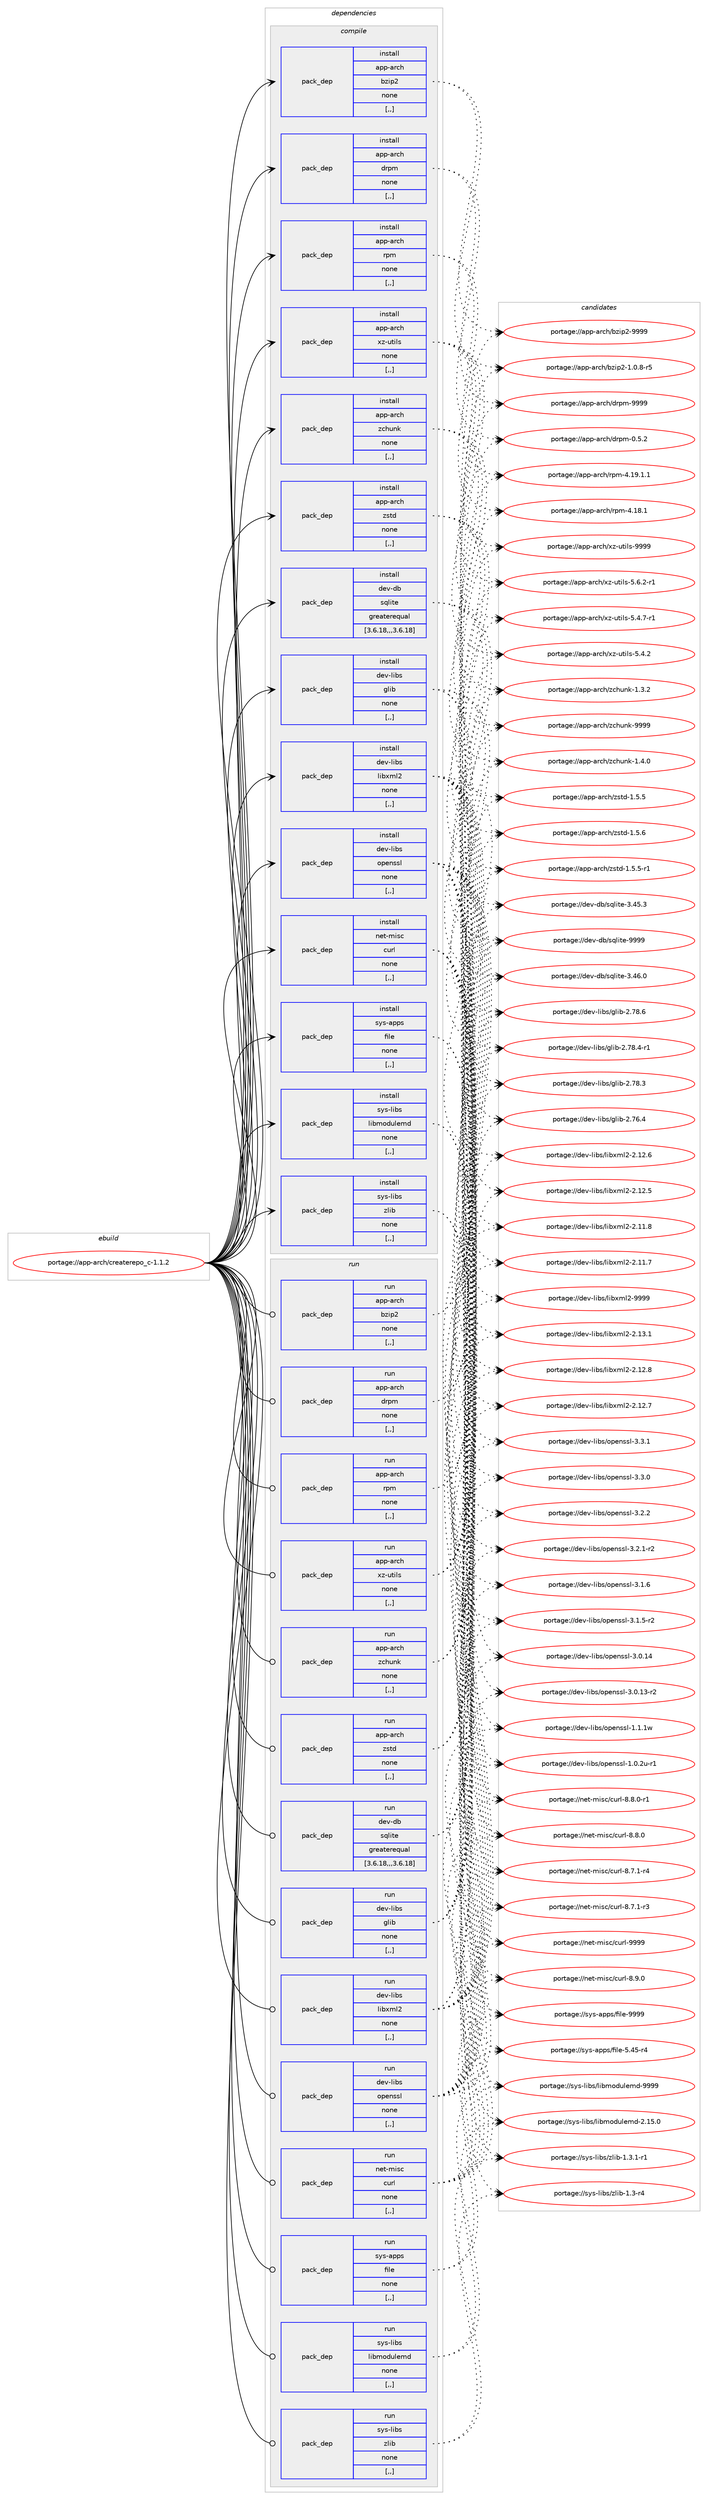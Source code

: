 digraph prolog {

# *************
# Graph options
# *************

newrank=true;
concentrate=true;
compound=true;
graph [rankdir=LR,fontname=Helvetica,fontsize=10,ranksep=1.5];#, ranksep=2.5, nodesep=0.2];
edge  [arrowhead=vee];
node  [fontname=Helvetica,fontsize=10];

# **********
# The ebuild
# **********

subgraph cluster_leftcol {
color=gray;
label=<<i>ebuild</i>>;
id [label="portage://app-arch/createrepo_c-1.1.2", color=red, width=4, href="../app-arch/createrepo_c-1.1.2.svg"];
}

# ****************
# The dependencies
# ****************

subgraph cluster_midcol {
color=gray;
label=<<i>dependencies</i>>;
subgraph cluster_compile {
fillcolor="#eeeeee";
style=filled;
label=<<i>compile</i>>;
subgraph pack4810 {
dependency6591 [label=<<TABLE BORDER="0" CELLBORDER="1" CELLSPACING="0" CELLPADDING="4" WIDTH="220"><TR><TD ROWSPAN="6" CELLPADDING="30">pack_dep</TD></TR><TR><TD WIDTH="110">install</TD></TR><TR><TD>app-arch</TD></TR><TR><TD>bzip2</TD></TR><TR><TD>none</TD></TR><TR><TD>[,,]</TD></TR></TABLE>>, shape=none, color=blue];
}
id:e -> dependency6591:w [weight=20,style="solid",arrowhead="vee"];
subgraph pack4811 {
dependency6592 [label=<<TABLE BORDER="0" CELLBORDER="1" CELLSPACING="0" CELLPADDING="4" WIDTH="220"><TR><TD ROWSPAN="6" CELLPADDING="30">pack_dep</TD></TR><TR><TD WIDTH="110">install</TD></TR><TR><TD>app-arch</TD></TR><TR><TD>drpm</TD></TR><TR><TD>none</TD></TR><TR><TD>[,,]</TD></TR></TABLE>>, shape=none, color=blue];
}
id:e -> dependency6592:w [weight=20,style="solid",arrowhead="vee"];
subgraph pack4812 {
dependency6593 [label=<<TABLE BORDER="0" CELLBORDER="1" CELLSPACING="0" CELLPADDING="4" WIDTH="220"><TR><TD ROWSPAN="6" CELLPADDING="30">pack_dep</TD></TR><TR><TD WIDTH="110">install</TD></TR><TR><TD>app-arch</TD></TR><TR><TD>rpm</TD></TR><TR><TD>none</TD></TR><TR><TD>[,,]</TD></TR></TABLE>>, shape=none, color=blue];
}
id:e -> dependency6593:w [weight=20,style="solid",arrowhead="vee"];
subgraph pack4813 {
dependency6594 [label=<<TABLE BORDER="0" CELLBORDER="1" CELLSPACING="0" CELLPADDING="4" WIDTH="220"><TR><TD ROWSPAN="6" CELLPADDING="30">pack_dep</TD></TR><TR><TD WIDTH="110">install</TD></TR><TR><TD>app-arch</TD></TR><TR><TD>xz-utils</TD></TR><TR><TD>none</TD></TR><TR><TD>[,,]</TD></TR></TABLE>>, shape=none, color=blue];
}
id:e -> dependency6594:w [weight=20,style="solid",arrowhead="vee"];
subgraph pack4814 {
dependency6595 [label=<<TABLE BORDER="0" CELLBORDER="1" CELLSPACING="0" CELLPADDING="4" WIDTH="220"><TR><TD ROWSPAN="6" CELLPADDING="30">pack_dep</TD></TR><TR><TD WIDTH="110">install</TD></TR><TR><TD>app-arch</TD></TR><TR><TD>zchunk</TD></TR><TR><TD>none</TD></TR><TR><TD>[,,]</TD></TR></TABLE>>, shape=none, color=blue];
}
id:e -> dependency6595:w [weight=20,style="solid",arrowhead="vee"];
subgraph pack4815 {
dependency6596 [label=<<TABLE BORDER="0" CELLBORDER="1" CELLSPACING="0" CELLPADDING="4" WIDTH="220"><TR><TD ROWSPAN="6" CELLPADDING="30">pack_dep</TD></TR><TR><TD WIDTH="110">install</TD></TR><TR><TD>app-arch</TD></TR><TR><TD>zstd</TD></TR><TR><TD>none</TD></TR><TR><TD>[,,]</TD></TR></TABLE>>, shape=none, color=blue];
}
id:e -> dependency6596:w [weight=20,style="solid",arrowhead="vee"];
subgraph pack4816 {
dependency6597 [label=<<TABLE BORDER="0" CELLBORDER="1" CELLSPACING="0" CELLPADDING="4" WIDTH="220"><TR><TD ROWSPAN="6" CELLPADDING="30">pack_dep</TD></TR><TR><TD WIDTH="110">install</TD></TR><TR><TD>dev-db</TD></TR><TR><TD>sqlite</TD></TR><TR><TD>greaterequal</TD></TR><TR><TD>[3.6.18,,,3.6.18]</TD></TR></TABLE>>, shape=none, color=blue];
}
id:e -> dependency6597:w [weight=20,style="solid",arrowhead="vee"];
subgraph pack4817 {
dependency6598 [label=<<TABLE BORDER="0" CELLBORDER="1" CELLSPACING="0" CELLPADDING="4" WIDTH="220"><TR><TD ROWSPAN="6" CELLPADDING="30">pack_dep</TD></TR><TR><TD WIDTH="110">install</TD></TR><TR><TD>dev-libs</TD></TR><TR><TD>glib</TD></TR><TR><TD>none</TD></TR><TR><TD>[,,]</TD></TR></TABLE>>, shape=none, color=blue];
}
id:e -> dependency6598:w [weight=20,style="solid",arrowhead="vee"];
subgraph pack4818 {
dependency6599 [label=<<TABLE BORDER="0" CELLBORDER="1" CELLSPACING="0" CELLPADDING="4" WIDTH="220"><TR><TD ROWSPAN="6" CELLPADDING="30">pack_dep</TD></TR><TR><TD WIDTH="110">install</TD></TR><TR><TD>dev-libs</TD></TR><TR><TD>libxml2</TD></TR><TR><TD>none</TD></TR><TR><TD>[,,]</TD></TR></TABLE>>, shape=none, color=blue];
}
id:e -> dependency6599:w [weight=20,style="solid",arrowhead="vee"];
subgraph pack4819 {
dependency6600 [label=<<TABLE BORDER="0" CELLBORDER="1" CELLSPACING="0" CELLPADDING="4" WIDTH="220"><TR><TD ROWSPAN="6" CELLPADDING="30">pack_dep</TD></TR><TR><TD WIDTH="110">install</TD></TR><TR><TD>dev-libs</TD></TR><TR><TD>openssl</TD></TR><TR><TD>none</TD></TR><TR><TD>[,,]</TD></TR></TABLE>>, shape=none, color=blue];
}
id:e -> dependency6600:w [weight=20,style="solid",arrowhead="vee"];
subgraph pack4820 {
dependency6601 [label=<<TABLE BORDER="0" CELLBORDER="1" CELLSPACING="0" CELLPADDING="4" WIDTH="220"><TR><TD ROWSPAN="6" CELLPADDING="30">pack_dep</TD></TR><TR><TD WIDTH="110">install</TD></TR><TR><TD>net-misc</TD></TR><TR><TD>curl</TD></TR><TR><TD>none</TD></TR><TR><TD>[,,]</TD></TR></TABLE>>, shape=none, color=blue];
}
id:e -> dependency6601:w [weight=20,style="solid",arrowhead="vee"];
subgraph pack4821 {
dependency6602 [label=<<TABLE BORDER="0" CELLBORDER="1" CELLSPACING="0" CELLPADDING="4" WIDTH="220"><TR><TD ROWSPAN="6" CELLPADDING="30">pack_dep</TD></TR><TR><TD WIDTH="110">install</TD></TR><TR><TD>sys-apps</TD></TR><TR><TD>file</TD></TR><TR><TD>none</TD></TR><TR><TD>[,,]</TD></TR></TABLE>>, shape=none, color=blue];
}
id:e -> dependency6602:w [weight=20,style="solid",arrowhead="vee"];
subgraph pack4822 {
dependency6603 [label=<<TABLE BORDER="0" CELLBORDER="1" CELLSPACING="0" CELLPADDING="4" WIDTH="220"><TR><TD ROWSPAN="6" CELLPADDING="30">pack_dep</TD></TR><TR><TD WIDTH="110">install</TD></TR><TR><TD>sys-libs</TD></TR><TR><TD>libmodulemd</TD></TR><TR><TD>none</TD></TR><TR><TD>[,,]</TD></TR></TABLE>>, shape=none, color=blue];
}
id:e -> dependency6603:w [weight=20,style="solid",arrowhead="vee"];
subgraph pack4823 {
dependency6604 [label=<<TABLE BORDER="0" CELLBORDER="1" CELLSPACING="0" CELLPADDING="4" WIDTH="220"><TR><TD ROWSPAN="6" CELLPADDING="30">pack_dep</TD></TR><TR><TD WIDTH="110">install</TD></TR><TR><TD>sys-libs</TD></TR><TR><TD>zlib</TD></TR><TR><TD>none</TD></TR><TR><TD>[,,]</TD></TR></TABLE>>, shape=none, color=blue];
}
id:e -> dependency6604:w [weight=20,style="solid",arrowhead="vee"];
}
subgraph cluster_compileandrun {
fillcolor="#eeeeee";
style=filled;
label=<<i>compile and run</i>>;
}
subgraph cluster_run {
fillcolor="#eeeeee";
style=filled;
label=<<i>run</i>>;
subgraph pack4824 {
dependency6605 [label=<<TABLE BORDER="0" CELLBORDER="1" CELLSPACING="0" CELLPADDING="4" WIDTH="220"><TR><TD ROWSPAN="6" CELLPADDING="30">pack_dep</TD></TR><TR><TD WIDTH="110">run</TD></TR><TR><TD>app-arch</TD></TR><TR><TD>bzip2</TD></TR><TR><TD>none</TD></TR><TR><TD>[,,]</TD></TR></TABLE>>, shape=none, color=blue];
}
id:e -> dependency6605:w [weight=20,style="solid",arrowhead="odot"];
subgraph pack4825 {
dependency6606 [label=<<TABLE BORDER="0" CELLBORDER="1" CELLSPACING="0" CELLPADDING="4" WIDTH="220"><TR><TD ROWSPAN="6" CELLPADDING="30">pack_dep</TD></TR><TR><TD WIDTH="110">run</TD></TR><TR><TD>app-arch</TD></TR><TR><TD>drpm</TD></TR><TR><TD>none</TD></TR><TR><TD>[,,]</TD></TR></TABLE>>, shape=none, color=blue];
}
id:e -> dependency6606:w [weight=20,style="solid",arrowhead="odot"];
subgraph pack4826 {
dependency6607 [label=<<TABLE BORDER="0" CELLBORDER="1" CELLSPACING="0" CELLPADDING="4" WIDTH="220"><TR><TD ROWSPAN="6" CELLPADDING="30">pack_dep</TD></TR><TR><TD WIDTH="110">run</TD></TR><TR><TD>app-arch</TD></TR><TR><TD>rpm</TD></TR><TR><TD>none</TD></TR><TR><TD>[,,]</TD></TR></TABLE>>, shape=none, color=blue];
}
id:e -> dependency6607:w [weight=20,style="solid",arrowhead="odot"];
subgraph pack4827 {
dependency6608 [label=<<TABLE BORDER="0" CELLBORDER="1" CELLSPACING="0" CELLPADDING="4" WIDTH="220"><TR><TD ROWSPAN="6" CELLPADDING="30">pack_dep</TD></TR><TR><TD WIDTH="110">run</TD></TR><TR><TD>app-arch</TD></TR><TR><TD>xz-utils</TD></TR><TR><TD>none</TD></TR><TR><TD>[,,]</TD></TR></TABLE>>, shape=none, color=blue];
}
id:e -> dependency6608:w [weight=20,style="solid",arrowhead="odot"];
subgraph pack4828 {
dependency6609 [label=<<TABLE BORDER="0" CELLBORDER="1" CELLSPACING="0" CELLPADDING="4" WIDTH="220"><TR><TD ROWSPAN="6" CELLPADDING="30">pack_dep</TD></TR><TR><TD WIDTH="110">run</TD></TR><TR><TD>app-arch</TD></TR><TR><TD>zchunk</TD></TR><TR><TD>none</TD></TR><TR><TD>[,,]</TD></TR></TABLE>>, shape=none, color=blue];
}
id:e -> dependency6609:w [weight=20,style="solid",arrowhead="odot"];
subgraph pack4829 {
dependency6610 [label=<<TABLE BORDER="0" CELLBORDER="1" CELLSPACING="0" CELLPADDING="4" WIDTH="220"><TR><TD ROWSPAN="6" CELLPADDING="30">pack_dep</TD></TR><TR><TD WIDTH="110">run</TD></TR><TR><TD>app-arch</TD></TR><TR><TD>zstd</TD></TR><TR><TD>none</TD></TR><TR><TD>[,,]</TD></TR></TABLE>>, shape=none, color=blue];
}
id:e -> dependency6610:w [weight=20,style="solid",arrowhead="odot"];
subgraph pack4830 {
dependency6611 [label=<<TABLE BORDER="0" CELLBORDER="1" CELLSPACING="0" CELLPADDING="4" WIDTH="220"><TR><TD ROWSPAN="6" CELLPADDING="30">pack_dep</TD></TR><TR><TD WIDTH="110">run</TD></TR><TR><TD>dev-db</TD></TR><TR><TD>sqlite</TD></TR><TR><TD>greaterequal</TD></TR><TR><TD>[3.6.18,,,3.6.18]</TD></TR></TABLE>>, shape=none, color=blue];
}
id:e -> dependency6611:w [weight=20,style="solid",arrowhead="odot"];
subgraph pack4831 {
dependency6612 [label=<<TABLE BORDER="0" CELLBORDER="1" CELLSPACING="0" CELLPADDING="4" WIDTH="220"><TR><TD ROWSPAN="6" CELLPADDING="30">pack_dep</TD></TR><TR><TD WIDTH="110">run</TD></TR><TR><TD>dev-libs</TD></TR><TR><TD>glib</TD></TR><TR><TD>none</TD></TR><TR><TD>[,,]</TD></TR></TABLE>>, shape=none, color=blue];
}
id:e -> dependency6612:w [weight=20,style="solid",arrowhead="odot"];
subgraph pack4832 {
dependency6613 [label=<<TABLE BORDER="0" CELLBORDER="1" CELLSPACING="0" CELLPADDING="4" WIDTH="220"><TR><TD ROWSPAN="6" CELLPADDING="30">pack_dep</TD></TR><TR><TD WIDTH="110">run</TD></TR><TR><TD>dev-libs</TD></TR><TR><TD>libxml2</TD></TR><TR><TD>none</TD></TR><TR><TD>[,,]</TD></TR></TABLE>>, shape=none, color=blue];
}
id:e -> dependency6613:w [weight=20,style="solid",arrowhead="odot"];
subgraph pack4833 {
dependency6614 [label=<<TABLE BORDER="0" CELLBORDER="1" CELLSPACING="0" CELLPADDING="4" WIDTH="220"><TR><TD ROWSPAN="6" CELLPADDING="30">pack_dep</TD></TR><TR><TD WIDTH="110">run</TD></TR><TR><TD>dev-libs</TD></TR><TR><TD>openssl</TD></TR><TR><TD>none</TD></TR><TR><TD>[,,]</TD></TR></TABLE>>, shape=none, color=blue];
}
id:e -> dependency6614:w [weight=20,style="solid",arrowhead="odot"];
subgraph pack4834 {
dependency6615 [label=<<TABLE BORDER="0" CELLBORDER="1" CELLSPACING="0" CELLPADDING="4" WIDTH="220"><TR><TD ROWSPAN="6" CELLPADDING="30">pack_dep</TD></TR><TR><TD WIDTH="110">run</TD></TR><TR><TD>net-misc</TD></TR><TR><TD>curl</TD></TR><TR><TD>none</TD></TR><TR><TD>[,,]</TD></TR></TABLE>>, shape=none, color=blue];
}
id:e -> dependency6615:w [weight=20,style="solid",arrowhead="odot"];
subgraph pack4835 {
dependency6616 [label=<<TABLE BORDER="0" CELLBORDER="1" CELLSPACING="0" CELLPADDING="4" WIDTH="220"><TR><TD ROWSPAN="6" CELLPADDING="30">pack_dep</TD></TR><TR><TD WIDTH="110">run</TD></TR><TR><TD>sys-apps</TD></TR><TR><TD>file</TD></TR><TR><TD>none</TD></TR><TR><TD>[,,]</TD></TR></TABLE>>, shape=none, color=blue];
}
id:e -> dependency6616:w [weight=20,style="solid",arrowhead="odot"];
subgraph pack4836 {
dependency6617 [label=<<TABLE BORDER="0" CELLBORDER="1" CELLSPACING="0" CELLPADDING="4" WIDTH="220"><TR><TD ROWSPAN="6" CELLPADDING="30">pack_dep</TD></TR><TR><TD WIDTH="110">run</TD></TR><TR><TD>sys-libs</TD></TR><TR><TD>libmodulemd</TD></TR><TR><TD>none</TD></TR><TR><TD>[,,]</TD></TR></TABLE>>, shape=none, color=blue];
}
id:e -> dependency6617:w [weight=20,style="solid",arrowhead="odot"];
subgraph pack4837 {
dependency6618 [label=<<TABLE BORDER="0" CELLBORDER="1" CELLSPACING="0" CELLPADDING="4" WIDTH="220"><TR><TD ROWSPAN="6" CELLPADDING="30">pack_dep</TD></TR><TR><TD WIDTH="110">run</TD></TR><TR><TD>sys-libs</TD></TR><TR><TD>zlib</TD></TR><TR><TD>none</TD></TR><TR><TD>[,,]</TD></TR></TABLE>>, shape=none, color=blue];
}
id:e -> dependency6618:w [weight=20,style="solid",arrowhead="odot"];
}
}

# **************
# The candidates
# **************

subgraph cluster_choices {
rank=same;
color=gray;
label=<<i>candidates</i>>;

subgraph choice4810 {
color=black;
nodesep=1;
choice971121124597114991044798122105112504557575757 [label="portage://app-arch/bzip2-9999", color=red, width=4,href="../app-arch/bzip2-9999.svg"];
choice971121124597114991044798122105112504549464846564511453 [label="portage://app-arch/bzip2-1.0.8-r5", color=red, width=4,href="../app-arch/bzip2-1.0.8-r5.svg"];
dependency6591:e -> choice971121124597114991044798122105112504557575757:w [style=dotted,weight="100"];
dependency6591:e -> choice971121124597114991044798122105112504549464846564511453:w [style=dotted,weight="100"];
}
subgraph choice4811 {
color=black;
nodesep=1;
choice97112112459711499104471001141121094557575757 [label="portage://app-arch/drpm-9999", color=red, width=4,href="../app-arch/drpm-9999.svg"];
choice9711211245971149910447100114112109454846534650 [label="portage://app-arch/drpm-0.5.2", color=red, width=4,href="../app-arch/drpm-0.5.2.svg"];
dependency6592:e -> choice97112112459711499104471001141121094557575757:w [style=dotted,weight="100"];
dependency6592:e -> choice9711211245971149910447100114112109454846534650:w [style=dotted,weight="100"];
}
subgraph choice4812 {
color=black;
nodesep=1;
choice9711211245971149910447114112109455246495746494649 [label="portage://app-arch/rpm-4.19.1.1", color=red, width=4,href="../app-arch/rpm-4.19.1.1.svg"];
choice971121124597114991044711411210945524649564649 [label="portage://app-arch/rpm-4.18.1", color=red, width=4,href="../app-arch/rpm-4.18.1.svg"];
dependency6593:e -> choice9711211245971149910447114112109455246495746494649:w [style=dotted,weight="100"];
dependency6593:e -> choice971121124597114991044711411210945524649564649:w [style=dotted,weight="100"];
}
subgraph choice4813 {
color=black;
nodesep=1;
choice9711211245971149910447120122451171161051081154557575757 [label="portage://app-arch/xz-utils-9999", color=red, width=4,href="../app-arch/xz-utils-9999.svg"];
choice9711211245971149910447120122451171161051081154553465446504511449 [label="portage://app-arch/xz-utils-5.6.2-r1", color=red, width=4,href="../app-arch/xz-utils-5.6.2-r1.svg"];
choice9711211245971149910447120122451171161051081154553465246554511449 [label="portage://app-arch/xz-utils-5.4.7-r1", color=red, width=4,href="../app-arch/xz-utils-5.4.7-r1.svg"];
choice971121124597114991044712012245117116105108115455346524650 [label="portage://app-arch/xz-utils-5.4.2", color=red, width=4,href="../app-arch/xz-utils-5.4.2.svg"];
dependency6594:e -> choice9711211245971149910447120122451171161051081154557575757:w [style=dotted,weight="100"];
dependency6594:e -> choice9711211245971149910447120122451171161051081154553465446504511449:w [style=dotted,weight="100"];
dependency6594:e -> choice9711211245971149910447120122451171161051081154553465246554511449:w [style=dotted,weight="100"];
dependency6594:e -> choice971121124597114991044712012245117116105108115455346524650:w [style=dotted,weight="100"];
}
subgraph choice4814 {
color=black;
nodesep=1;
choice9711211245971149910447122991041171101074557575757 [label="portage://app-arch/zchunk-9999", color=red, width=4,href="../app-arch/zchunk-9999.svg"];
choice971121124597114991044712299104117110107454946524648 [label="portage://app-arch/zchunk-1.4.0", color=red, width=4,href="../app-arch/zchunk-1.4.0.svg"];
choice971121124597114991044712299104117110107454946514650 [label="portage://app-arch/zchunk-1.3.2", color=red, width=4,href="../app-arch/zchunk-1.3.2.svg"];
dependency6595:e -> choice9711211245971149910447122991041171101074557575757:w [style=dotted,weight="100"];
dependency6595:e -> choice971121124597114991044712299104117110107454946524648:w [style=dotted,weight="100"];
dependency6595:e -> choice971121124597114991044712299104117110107454946514650:w [style=dotted,weight="100"];
}
subgraph choice4815 {
color=black;
nodesep=1;
choice9711211245971149910447122115116100454946534654 [label="portage://app-arch/zstd-1.5.6", color=red, width=4,href="../app-arch/zstd-1.5.6.svg"];
choice97112112459711499104471221151161004549465346534511449 [label="portage://app-arch/zstd-1.5.5-r1", color=red, width=4,href="../app-arch/zstd-1.5.5-r1.svg"];
choice9711211245971149910447122115116100454946534653 [label="portage://app-arch/zstd-1.5.5", color=red, width=4,href="../app-arch/zstd-1.5.5.svg"];
dependency6596:e -> choice9711211245971149910447122115116100454946534654:w [style=dotted,weight="100"];
dependency6596:e -> choice97112112459711499104471221151161004549465346534511449:w [style=dotted,weight="100"];
dependency6596:e -> choice9711211245971149910447122115116100454946534653:w [style=dotted,weight="100"];
}
subgraph choice4816 {
color=black;
nodesep=1;
choice1001011184510098471151131081051161014557575757 [label="portage://dev-db/sqlite-9999", color=red, width=4,href="../dev-db/sqlite-9999.svg"];
choice10010111845100984711511310810511610145514652544648 [label="portage://dev-db/sqlite-3.46.0", color=red, width=4,href="../dev-db/sqlite-3.46.0.svg"];
choice10010111845100984711511310810511610145514652534651 [label="portage://dev-db/sqlite-3.45.3", color=red, width=4,href="../dev-db/sqlite-3.45.3.svg"];
dependency6597:e -> choice1001011184510098471151131081051161014557575757:w [style=dotted,weight="100"];
dependency6597:e -> choice10010111845100984711511310810511610145514652544648:w [style=dotted,weight="100"];
dependency6597:e -> choice10010111845100984711511310810511610145514652534651:w [style=dotted,weight="100"];
}
subgraph choice4817 {
color=black;
nodesep=1;
choice1001011184510810598115471031081059845504655564654 [label="portage://dev-libs/glib-2.78.6", color=red, width=4,href="../dev-libs/glib-2.78.6.svg"];
choice10010111845108105981154710310810598455046555646524511449 [label="portage://dev-libs/glib-2.78.4-r1", color=red, width=4,href="../dev-libs/glib-2.78.4-r1.svg"];
choice1001011184510810598115471031081059845504655564651 [label="portage://dev-libs/glib-2.78.3", color=red, width=4,href="../dev-libs/glib-2.78.3.svg"];
choice1001011184510810598115471031081059845504655544652 [label="portage://dev-libs/glib-2.76.4", color=red, width=4,href="../dev-libs/glib-2.76.4.svg"];
dependency6598:e -> choice1001011184510810598115471031081059845504655564654:w [style=dotted,weight="100"];
dependency6598:e -> choice10010111845108105981154710310810598455046555646524511449:w [style=dotted,weight="100"];
dependency6598:e -> choice1001011184510810598115471031081059845504655564651:w [style=dotted,weight="100"];
dependency6598:e -> choice1001011184510810598115471031081059845504655544652:w [style=dotted,weight="100"];
}
subgraph choice4818 {
color=black;
nodesep=1;
choice10010111845108105981154710810598120109108504557575757 [label="portage://dev-libs/libxml2-9999", color=red, width=4,href="../dev-libs/libxml2-9999.svg"];
choice100101118451081059811547108105981201091085045504649514649 [label="portage://dev-libs/libxml2-2.13.1", color=red, width=4,href="../dev-libs/libxml2-2.13.1.svg"];
choice100101118451081059811547108105981201091085045504649504656 [label="portage://dev-libs/libxml2-2.12.8", color=red, width=4,href="../dev-libs/libxml2-2.12.8.svg"];
choice100101118451081059811547108105981201091085045504649504655 [label="portage://dev-libs/libxml2-2.12.7", color=red, width=4,href="../dev-libs/libxml2-2.12.7.svg"];
choice100101118451081059811547108105981201091085045504649504654 [label="portage://dev-libs/libxml2-2.12.6", color=red, width=4,href="../dev-libs/libxml2-2.12.6.svg"];
choice100101118451081059811547108105981201091085045504649504653 [label="portage://dev-libs/libxml2-2.12.5", color=red, width=4,href="../dev-libs/libxml2-2.12.5.svg"];
choice100101118451081059811547108105981201091085045504649494656 [label="portage://dev-libs/libxml2-2.11.8", color=red, width=4,href="../dev-libs/libxml2-2.11.8.svg"];
choice100101118451081059811547108105981201091085045504649494655 [label="portage://dev-libs/libxml2-2.11.7", color=red, width=4,href="../dev-libs/libxml2-2.11.7.svg"];
dependency6599:e -> choice10010111845108105981154710810598120109108504557575757:w [style=dotted,weight="100"];
dependency6599:e -> choice100101118451081059811547108105981201091085045504649514649:w [style=dotted,weight="100"];
dependency6599:e -> choice100101118451081059811547108105981201091085045504649504656:w [style=dotted,weight="100"];
dependency6599:e -> choice100101118451081059811547108105981201091085045504649504655:w [style=dotted,weight="100"];
dependency6599:e -> choice100101118451081059811547108105981201091085045504649504654:w [style=dotted,weight="100"];
dependency6599:e -> choice100101118451081059811547108105981201091085045504649504653:w [style=dotted,weight="100"];
dependency6599:e -> choice100101118451081059811547108105981201091085045504649494656:w [style=dotted,weight="100"];
dependency6599:e -> choice100101118451081059811547108105981201091085045504649494655:w [style=dotted,weight="100"];
}
subgraph choice4819 {
color=black;
nodesep=1;
choice100101118451081059811547111112101110115115108455146514649 [label="portage://dev-libs/openssl-3.3.1", color=red, width=4,href="../dev-libs/openssl-3.3.1.svg"];
choice100101118451081059811547111112101110115115108455146514648 [label="portage://dev-libs/openssl-3.3.0", color=red, width=4,href="../dev-libs/openssl-3.3.0.svg"];
choice100101118451081059811547111112101110115115108455146504650 [label="portage://dev-libs/openssl-3.2.2", color=red, width=4,href="../dev-libs/openssl-3.2.2.svg"];
choice1001011184510810598115471111121011101151151084551465046494511450 [label="portage://dev-libs/openssl-3.2.1-r2", color=red, width=4,href="../dev-libs/openssl-3.2.1-r2.svg"];
choice100101118451081059811547111112101110115115108455146494654 [label="portage://dev-libs/openssl-3.1.6", color=red, width=4,href="../dev-libs/openssl-3.1.6.svg"];
choice1001011184510810598115471111121011101151151084551464946534511450 [label="portage://dev-libs/openssl-3.1.5-r2", color=red, width=4,href="../dev-libs/openssl-3.1.5-r2.svg"];
choice10010111845108105981154711111210111011511510845514648464952 [label="portage://dev-libs/openssl-3.0.14", color=red, width=4,href="../dev-libs/openssl-3.0.14.svg"];
choice100101118451081059811547111112101110115115108455146484649514511450 [label="portage://dev-libs/openssl-3.0.13-r2", color=red, width=4,href="../dev-libs/openssl-3.0.13-r2.svg"];
choice100101118451081059811547111112101110115115108454946494649119 [label="portage://dev-libs/openssl-1.1.1w", color=red, width=4,href="../dev-libs/openssl-1.1.1w.svg"];
choice1001011184510810598115471111121011101151151084549464846501174511449 [label="portage://dev-libs/openssl-1.0.2u-r1", color=red, width=4,href="../dev-libs/openssl-1.0.2u-r1.svg"];
dependency6600:e -> choice100101118451081059811547111112101110115115108455146514649:w [style=dotted,weight="100"];
dependency6600:e -> choice100101118451081059811547111112101110115115108455146514648:w [style=dotted,weight="100"];
dependency6600:e -> choice100101118451081059811547111112101110115115108455146504650:w [style=dotted,weight="100"];
dependency6600:e -> choice1001011184510810598115471111121011101151151084551465046494511450:w [style=dotted,weight="100"];
dependency6600:e -> choice100101118451081059811547111112101110115115108455146494654:w [style=dotted,weight="100"];
dependency6600:e -> choice1001011184510810598115471111121011101151151084551464946534511450:w [style=dotted,weight="100"];
dependency6600:e -> choice10010111845108105981154711111210111011511510845514648464952:w [style=dotted,weight="100"];
dependency6600:e -> choice100101118451081059811547111112101110115115108455146484649514511450:w [style=dotted,weight="100"];
dependency6600:e -> choice100101118451081059811547111112101110115115108454946494649119:w [style=dotted,weight="100"];
dependency6600:e -> choice1001011184510810598115471111121011101151151084549464846501174511449:w [style=dotted,weight="100"];
}
subgraph choice4820 {
color=black;
nodesep=1;
choice110101116451091051159947991171141084557575757 [label="portage://net-misc/curl-9999", color=red, width=4,href="../net-misc/curl-9999.svg"];
choice11010111645109105115994799117114108455646574648 [label="portage://net-misc/curl-8.9.0", color=red, width=4,href="../net-misc/curl-8.9.0.svg"];
choice110101116451091051159947991171141084556465646484511449 [label="portage://net-misc/curl-8.8.0-r1", color=red, width=4,href="../net-misc/curl-8.8.0-r1.svg"];
choice11010111645109105115994799117114108455646564648 [label="portage://net-misc/curl-8.8.0", color=red, width=4,href="../net-misc/curl-8.8.0.svg"];
choice110101116451091051159947991171141084556465546494511452 [label="portage://net-misc/curl-8.7.1-r4", color=red, width=4,href="../net-misc/curl-8.7.1-r4.svg"];
choice110101116451091051159947991171141084556465546494511451 [label="portage://net-misc/curl-8.7.1-r3", color=red, width=4,href="../net-misc/curl-8.7.1-r3.svg"];
dependency6601:e -> choice110101116451091051159947991171141084557575757:w [style=dotted,weight="100"];
dependency6601:e -> choice11010111645109105115994799117114108455646574648:w [style=dotted,weight="100"];
dependency6601:e -> choice110101116451091051159947991171141084556465646484511449:w [style=dotted,weight="100"];
dependency6601:e -> choice11010111645109105115994799117114108455646564648:w [style=dotted,weight="100"];
dependency6601:e -> choice110101116451091051159947991171141084556465546494511452:w [style=dotted,weight="100"];
dependency6601:e -> choice110101116451091051159947991171141084556465546494511451:w [style=dotted,weight="100"];
}
subgraph choice4821 {
color=black;
nodesep=1;
choice1151211154597112112115471021051081014557575757 [label="portage://sys-apps/file-9999", color=red, width=4,href="../sys-apps/file-9999.svg"];
choice11512111545971121121154710210510810145534652534511452 [label="portage://sys-apps/file-5.45-r4", color=red, width=4,href="../sys-apps/file-5.45-r4.svg"];
dependency6602:e -> choice1151211154597112112115471021051081014557575757:w [style=dotted,weight="100"];
dependency6602:e -> choice11512111545971121121154710210510810145534652534511452:w [style=dotted,weight="100"];
}
subgraph choice4822 {
color=black;
nodesep=1;
choice115121115451081059811547108105981091111001171081011091004557575757 [label="portage://sys-libs/libmodulemd-9999", color=red, width=4,href="../sys-libs/libmodulemd-9999.svg"];
choice1151211154510810598115471081059810911110011710810110910045504649534648 [label="portage://sys-libs/libmodulemd-2.15.0", color=red, width=4,href="../sys-libs/libmodulemd-2.15.0.svg"];
dependency6603:e -> choice115121115451081059811547108105981091111001171081011091004557575757:w [style=dotted,weight="100"];
dependency6603:e -> choice1151211154510810598115471081059810911110011710810110910045504649534648:w [style=dotted,weight="100"];
}
subgraph choice4823 {
color=black;
nodesep=1;
choice115121115451081059811547122108105984549465146494511449 [label="portage://sys-libs/zlib-1.3.1-r1", color=red, width=4,href="../sys-libs/zlib-1.3.1-r1.svg"];
choice11512111545108105981154712210810598454946514511452 [label="portage://sys-libs/zlib-1.3-r4", color=red, width=4,href="../sys-libs/zlib-1.3-r4.svg"];
dependency6604:e -> choice115121115451081059811547122108105984549465146494511449:w [style=dotted,weight="100"];
dependency6604:e -> choice11512111545108105981154712210810598454946514511452:w [style=dotted,weight="100"];
}
subgraph choice4824 {
color=black;
nodesep=1;
choice971121124597114991044798122105112504557575757 [label="portage://app-arch/bzip2-9999", color=red, width=4,href="../app-arch/bzip2-9999.svg"];
choice971121124597114991044798122105112504549464846564511453 [label="portage://app-arch/bzip2-1.0.8-r5", color=red, width=4,href="../app-arch/bzip2-1.0.8-r5.svg"];
dependency6605:e -> choice971121124597114991044798122105112504557575757:w [style=dotted,weight="100"];
dependency6605:e -> choice971121124597114991044798122105112504549464846564511453:w [style=dotted,weight="100"];
}
subgraph choice4825 {
color=black;
nodesep=1;
choice97112112459711499104471001141121094557575757 [label="portage://app-arch/drpm-9999", color=red, width=4,href="../app-arch/drpm-9999.svg"];
choice9711211245971149910447100114112109454846534650 [label="portage://app-arch/drpm-0.5.2", color=red, width=4,href="../app-arch/drpm-0.5.2.svg"];
dependency6606:e -> choice97112112459711499104471001141121094557575757:w [style=dotted,weight="100"];
dependency6606:e -> choice9711211245971149910447100114112109454846534650:w [style=dotted,weight="100"];
}
subgraph choice4826 {
color=black;
nodesep=1;
choice9711211245971149910447114112109455246495746494649 [label="portage://app-arch/rpm-4.19.1.1", color=red, width=4,href="../app-arch/rpm-4.19.1.1.svg"];
choice971121124597114991044711411210945524649564649 [label="portage://app-arch/rpm-4.18.1", color=red, width=4,href="../app-arch/rpm-4.18.1.svg"];
dependency6607:e -> choice9711211245971149910447114112109455246495746494649:w [style=dotted,weight="100"];
dependency6607:e -> choice971121124597114991044711411210945524649564649:w [style=dotted,weight="100"];
}
subgraph choice4827 {
color=black;
nodesep=1;
choice9711211245971149910447120122451171161051081154557575757 [label="portage://app-arch/xz-utils-9999", color=red, width=4,href="../app-arch/xz-utils-9999.svg"];
choice9711211245971149910447120122451171161051081154553465446504511449 [label="portage://app-arch/xz-utils-5.6.2-r1", color=red, width=4,href="../app-arch/xz-utils-5.6.2-r1.svg"];
choice9711211245971149910447120122451171161051081154553465246554511449 [label="portage://app-arch/xz-utils-5.4.7-r1", color=red, width=4,href="../app-arch/xz-utils-5.4.7-r1.svg"];
choice971121124597114991044712012245117116105108115455346524650 [label="portage://app-arch/xz-utils-5.4.2", color=red, width=4,href="../app-arch/xz-utils-5.4.2.svg"];
dependency6608:e -> choice9711211245971149910447120122451171161051081154557575757:w [style=dotted,weight="100"];
dependency6608:e -> choice9711211245971149910447120122451171161051081154553465446504511449:w [style=dotted,weight="100"];
dependency6608:e -> choice9711211245971149910447120122451171161051081154553465246554511449:w [style=dotted,weight="100"];
dependency6608:e -> choice971121124597114991044712012245117116105108115455346524650:w [style=dotted,weight="100"];
}
subgraph choice4828 {
color=black;
nodesep=1;
choice9711211245971149910447122991041171101074557575757 [label="portage://app-arch/zchunk-9999", color=red, width=4,href="../app-arch/zchunk-9999.svg"];
choice971121124597114991044712299104117110107454946524648 [label="portage://app-arch/zchunk-1.4.0", color=red, width=4,href="../app-arch/zchunk-1.4.0.svg"];
choice971121124597114991044712299104117110107454946514650 [label="portage://app-arch/zchunk-1.3.2", color=red, width=4,href="../app-arch/zchunk-1.3.2.svg"];
dependency6609:e -> choice9711211245971149910447122991041171101074557575757:w [style=dotted,weight="100"];
dependency6609:e -> choice971121124597114991044712299104117110107454946524648:w [style=dotted,weight="100"];
dependency6609:e -> choice971121124597114991044712299104117110107454946514650:w [style=dotted,weight="100"];
}
subgraph choice4829 {
color=black;
nodesep=1;
choice9711211245971149910447122115116100454946534654 [label="portage://app-arch/zstd-1.5.6", color=red, width=4,href="../app-arch/zstd-1.5.6.svg"];
choice97112112459711499104471221151161004549465346534511449 [label="portage://app-arch/zstd-1.5.5-r1", color=red, width=4,href="../app-arch/zstd-1.5.5-r1.svg"];
choice9711211245971149910447122115116100454946534653 [label="portage://app-arch/zstd-1.5.5", color=red, width=4,href="../app-arch/zstd-1.5.5.svg"];
dependency6610:e -> choice9711211245971149910447122115116100454946534654:w [style=dotted,weight="100"];
dependency6610:e -> choice97112112459711499104471221151161004549465346534511449:w [style=dotted,weight="100"];
dependency6610:e -> choice9711211245971149910447122115116100454946534653:w [style=dotted,weight="100"];
}
subgraph choice4830 {
color=black;
nodesep=1;
choice1001011184510098471151131081051161014557575757 [label="portage://dev-db/sqlite-9999", color=red, width=4,href="../dev-db/sqlite-9999.svg"];
choice10010111845100984711511310810511610145514652544648 [label="portage://dev-db/sqlite-3.46.0", color=red, width=4,href="../dev-db/sqlite-3.46.0.svg"];
choice10010111845100984711511310810511610145514652534651 [label="portage://dev-db/sqlite-3.45.3", color=red, width=4,href="../dev-db/sqlite-3.45.3.svg"];
dependency6611:e -> choice1001011184510098471151131081051161014557575757:w [style=dotted,weight="100"];
dependency6611:e -> choice10010111845100984711511310810511610145514652544648:w [style=dotted,weight="100"];
dependency6611:e -> choice10010111845100984711511310810511610145514652534651:w [style=dotted,weight="100"];
}
subgraph choice4831 {
color=black;
nodesep=1;
choice1001011184510810598115471031081059845504655564654 [label="portage://dev-libs/glib-2.78.6", color=red, width=4,href="../dev-libs/glib-2.78.6.svg"];
choice10010111845108105981154710310810598455046555646524511449 [label="portage://dev-libs/glib-2.78.4-r1", color=red, width=4,href="../dev-libs/glib-2.78.4-r1.svg"];
choice1001011184510810598115471031081059845504655564651 [label="portage://dev-libs/glib-2.78.3", color=red, width=4,href="../dev-libs/glib-2.78.3.svg"];
choice1001011184510810598115471031081059845504655544652 [label="portage://dev-libs/glib-2.76.4", color=red, width=4,href="../dev-libs/glib-2.76.4.svg"];
dependency6612:e -> choice1001011184510810598115471031081059845504655564654:w [style=dotted,weight="100"];
dependency6612:e -> choice10010111845108105981154710310810598455046555646524511449:w [style=dotted,weight="100"];
dependency6612:e -> choice1001011184510810598115471031081059845504655564651:w [style=dotted,weight="100"];
dependency6612:e -> choice1001011184510810598115471031081059845504655544652:w [style=dotted,weight="100"];
}
subgraph choice4832 {
color=black;
nodesep=1;
choice10010111845108105981154710810598120109108504557575757 [label="portage://dev-libs/libxml2-9999", color=red, width=4,href="../dev-libs/libxml2-9999.svg"];
choice100101118451081059811547108105981201091085045504649514649 [label="portage://dev-libs/libxml2-2.13.1", color=red, width=4,href="../dev-libs/libxml2-2.13.1.svg"];
choice100101118451081059811547108105981201091085045504649504656 [label="portage://dev-libs/libxml2-2.12.8", color=red, width=4,href="../dev-libs/libxml2-2.12.8.svg"];
choice100101118451081059811547108105981201091085045504649504655 [label="portage://dev-libs/libxml2-2.12.7", color=red, width=4,href="../dev-libs/libxml2-2.12.7.svg"];
choice100101118451081059811547108105981201091085045504649504654 [label="portage://dev-libs/libxml2-2.12.6", color=red, width=4,href="../dev-libs/libxml2-2.12.6.svg"];
choice100101118451081059811547108105981201091085045504649504653 [label="portage://dev-libs/libxml2-2.12.5", color=red, width=4,href="../dev-libs/libxml2-2.12.5.svg"];
choice100101118451081059811547108105981201091085045504649494656 [label="portage://dev-libs/libxml2-2.11.8", color=red, width=4,href="../dev-libs/libxml2-2.11.8.svg"];
choice100101118451081059811547108105981201091085045504649494655 [label="portage://dev-libs/libxml2-2.11.7", color=red, width=4,href="../dev-libs/libxml2-2.11.7.svg"];
dependency6613:e -> choice10010111845108105981154710810598120109108504557575757:w [style=dotted,weight="100"];
dependency6613:e -> choice100101118451081059811547108105981201091085045504649514649:w [style=dotted,weight="100"];
dependency6613:e -> choice100101118451081059811547108105981201091085045504649504656:w [style=dotted,weight="100"];
dependency6613:e -> choice100101118451081059811547108105981201091085045504649504655:w [style=dotted,weight="100"];
dependency6613:e -> choice100101118451081059811547108105981201091085045504649504654:w [style=dotted,weight="100"];
dependency6613:e -> choice100101118451081059811547108105981201091085045504649504653:w [style=dotted,weight="100"];
dependency6613:e -> choice100101118451081059811547108105981201091085045504649494656:w [style=dotted,weight="100"];
dependency6613:e -> choice100101118451081059811547108105981201091085045504649494655:w [style=dotted,weight="100"];
}
subgraph choice4833 {
color=black;
nodesep=1;
choice100101118451081059811547111112101110115115108455146514649 [label="portage://dev-libs/openssl-3.3.1", color=red, width=4,href="../dev-libs/openssl-3.3.1.svg"];
choice100101118451081059811547111112101110115115108455146514648 [label="portage://dev-libs/openssl-3.3.0", color=red, width=4,href="../dev-libs/openssl-3.3.0.svg"];
choice100101118451081059811547111112101110115115108455146504650 [label="portage://dev-libs/openssl-3.2.2", color=red, width=4,href="../dev-libs/openssl-3.2.2.svg"];
choice1001011184510810598115471111121011101151151084551465046494511450 [label="portage://dev-libs/openssl-3.2.1-r2", color=red, width=4,href="../dev-libs/openssl-3.2.1-r2.svg"];
choice100101118451081059811547111112101110115115108455146494654 [label="portage://dev-libs/openssl-3.1.6", color=red, width=4,href="../dev-libs/openssl-3.1.6.svg"];
choice1001011184510810598115471111121011101151151084551464946534511450 [label="portage://dev-libs/openssl-3.1.5-r2", color=red, width=4,href="../dev-libs/openssl-3.1.5-r2.svg"];
choice10010111845108105981154711111210111011511510845514648464952 [label="portage://dev-libs/openssl-3.0.14", color=red, width=4,href="../dev-libs/openssl-3.0.14.svg"];
choice100101118451081059811547111112101110115115108455146484649514511450 [label="portage://dev-libs/openssl-3.0.13-r2", color=red, width=4,href="../dev-libs/openssl-3.0.13-r2.svg"];
choice100101118451081059811547111112101110115115108454946494649119 [label="portage://dev-libs/openssl-1.1.1w", color=red, width=4,href="../dev-libs/openssl-1.1.1w.svg"];
choice1001011184510810598115471111121011101151151084549464846501174511449 [label="portage://dev-libs/openssl-1.0.2u-r1", color=red, width=4,href="../dev-libs/openssl-1.0.2u-r1.svg"];
dependency6614:e -> choice100101118451081059811547111112101110115115108455146514649:w [style=dotted,weight="100"];
dependency6614:e -> choice100101118451081059811547111112101110115115108455146514648:w [style=dotted,weight="100"];
dependency6614:e -> choice100101118451081059811547111112101110115115108455146504650:w [style=dotted,weight="100"];
dependency6614:e -> choice1001011184510810598115471111121011101151151084551465046494511450:w [style=dotted,weight="100"];
dependency6614:e -> choice100101118451081059811547111112101110115115108455146494654:w [style=dotted,weight="100"];
dependency6614:e -> choice1001011184510810598115471111121011101151151084551464946534511450:w [style=dotted,weight="100"];
dependency6614:e -> choice10010111845108105981154711111210111011511510845514648464952:w [style=dotted,weight="100"];
dependency6614:e -> choice100101118451081059811547111112101110115115108455146484649514511450:w [style=dotted,weight="100"];
dependency6614:e -> choice100101118451081059811547111112101110115115108454946494649119:w [style=dotted,weight="100"];
dependency6614:e -> choice1001011184510810598115471111121011101151151084549464846501174511449:w [style=dotted,weight="100"];
}
subgraph choice4834 {
color=black;
nodesep=1;
choice110101116451091051159947991171141084557575757 [label="portage://net-misc/curl-9999", color=red, width=4,href="../net-misc/curl-9999.svg"];
choice11010111645109105115994799117114108455646574648 [label="portage://net-misc/curl-8.9.0", color=red, width=4,href="../net-misc/curl-8.9.0.svg"];
choice110101116451091051159947991171141084556465646484511449 [label="portage://net-misc/curl-8.8.0-r1", color=red, width=4,href="../net-misc/curl-8.8.0-r1.svg"];
choice11010111645109105115994799117114108455646564648 [label="portage://net-misc/curl-8.8.0", color=red, width=4,href="../net-misc/curl-8.8.0.svg"];
choice110101116451091051159947991171141084556465546494511452 [label="portage://net-misc/curl-8.7.1-r4", color=red, width=4,href="../net-misc/curl-8.7.1-r4.svg"];
choice110101116451091051159947991171141084556465546494511451 [label="portage://net-misc/curl-8.7.1-r3", color=red, width=4,href="../net-misc/curl-8.7.1-r3.svg"];
dependency6615:e -> choice110101116451091051159947991171141084557575757:w [style=dotted,weight="100"];
dependency6615:e -> choice11010111645109105115994799117114108455646574648:w [style=dotted,weight="100"];
dependency6615:e -> choice110101116451091051159947991171141084556465646484511449:w [style=dotted,weight="100"];
dependency6615:e -> choice11010111645109105115994799117114108455646564648:w [style=dotted,weight="100"];
dependency6615:e -> choice110101116451091051159947991171141084556465546494511452:w [style=dotted,weight="100"];
dependency6615:e -> choice110101116451091051159947991171141084556465546494511451:w [style=dotted,weight="100"];
}
subgraph choice4835 {
color=black;
nodesep=1;
choice1151211154597112112115471021051081014557575757 [label="portage://sys-apps/file-9999", color=red, width=4,href="../sys-apps/file-9999.svg"];
choice11512111545971121121154710210510810145534652534511452 [label="portage://sys-apps/file-5.45-r4", color=red, width=4,href="../sys-apps/file-5.45-r4.svg"];
dependency6616:e -> choice1151211154597112112115471021051081014557575757:w [style=dotted,weight="100"];
dependency6616:e -> choice11512111545971121121154710210510810145534652534511452:w [style=dotted,weight="100"];
}
subgraph choice4836 {
color=black;
nodesep=1;
choice115121115451081059811547108105981091111001171081011091004557575757 [label="portage://sys-libs/libmodulemd-9999", color=red, width=4,href="../sys-libs/libmodulemd-9999.svg"];
choice1151211154510810598115471081059810911110011710810110910045504649534648 [label="portage://sys-libs/libmodulemd-2.15.0", color=red, width=4,href="../sys-libs/libmodulemd-2.15.0.svg"];
dependency6617:e -> choice115121115451081059811547108105981091111001171081011091004557575757:w [style=dotted,weight="100"];
dependency6617:e -> choice1151211154510810598115471081059810911110011710810110910045504649534648:w [style=dotted,weight="100"];
}
subgraph choice4837 {
color=black;
nodesep=1;
choice115121115451081059811547122108105984549465146494511449 [label="portage://sys-libs/zlib-1.3.1-r1", color=red, width=4,href="../sys-libs/zlib-1.3.1-r1.svg"];
choice11512111545108105981154712210810598454946514511452 [label="portage://sys-libs/zlib-1.3-r4", color=red, width=4,href="../sys-libs/zlib-1.3-r4.svg"];
dependency6618:e -> choice115121115451081059811547122108105984549465146494511449:w [style=dotted,weight="100"];
dependency6618:e -> choice11512111545108105981154712210810598454946514511452:w [style=dotted,weight="100"];
}
}

}

